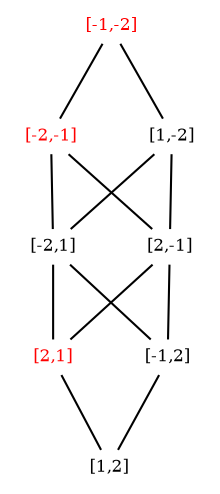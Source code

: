 digraph G {

	mincross = 1.0;
	node [shape = plaintext, height = .1, width = .1, fontsize = 8];
	edge [arrowhead = none, labelfontsize = 6];

	"[2,1]" [fontcolor=red];
	"[-2,-1]" [fontcolor=red];
	"[-1,-2]" [fontcolor=red];

	"[2,1]" -> "[1,2]";
	"[-1,2]" -> "[1,2]";
	"[-2,1]" -> "[2,1]";
	"[2,-1]" -> "[2,1]";
	"[2,-1]" -> "[-1,2]";
	"[-2,1]" -> "[-1,2]";
	"[1,-2]" -> "[2,-1]";
	"[-2,-1]" -> "[2,-1]";
	"[1,-2]" -> "[-2,1]";
	"[-2,-1]" -> "[-2,1]";
	"[-1,-2]" -> "[1,-2]";
	"[-1,-2]" -> "[-2,-1]";
}
